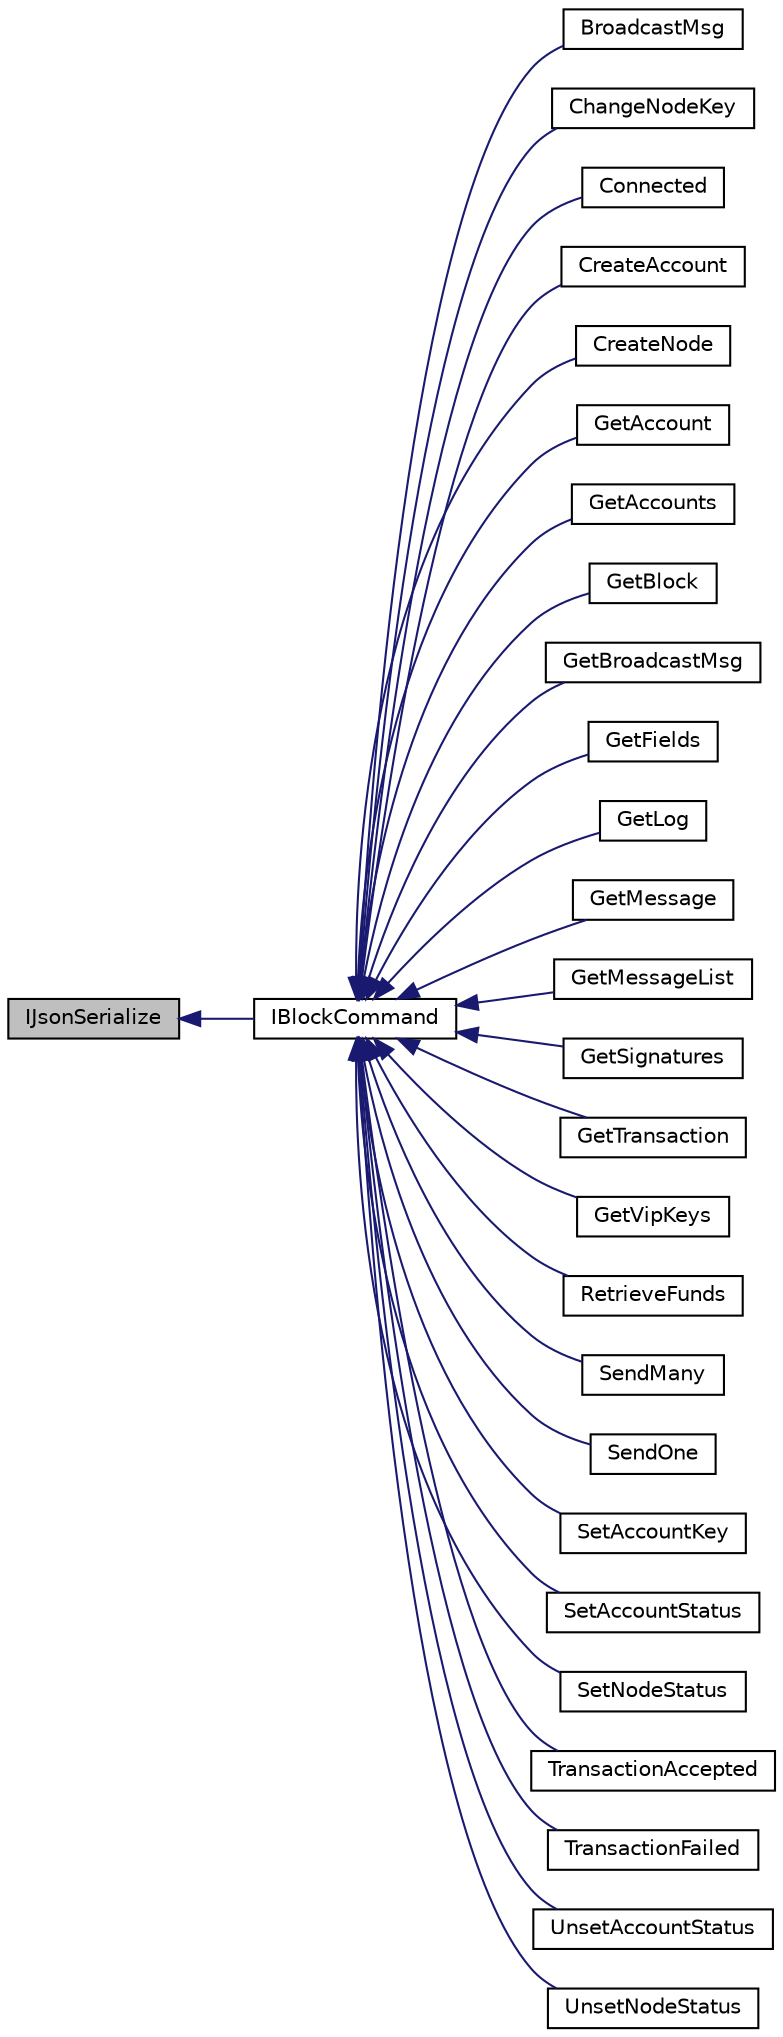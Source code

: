 digraph "IJsonSerialize"
{
  edge [fontname="Helvetica",fontsize="10",labelfontname="Helvetica",labelfontsize="10"];
  node [fontname="Helvetica",fontsize="10",shape=record];
  rankdir="LR";
  Node0 [label="IJsonSerialize",height=0.2,width=0.4,color="black", fillcolor="grey75", style="filled", fontcolor="black"];
  Node0 -> Node1 [dir="back",color="midnightblue",fontsize="10",style="solid",fontname="Helvetica"];
  Node1 [label="IBlockCommand",height=0.2,width=0.4,color="black", fillcolor="white", style="filled",URL="$class_i_block_command.html",tooltip="Base interface for command. It combain ICommand and IJsonSerialize Interface. "];
  Node1 -> Node2 [dir="back",color="midnightblue",fontsize="10",style="solid",fontname="Helvetica"];
  Node2 [label="BroadcastMsg",height=0.2,width=0.4,color="black", fillcolor="white", style="filled",URL="$class_broadcast_msg.html",tooltip="Broadcast command class. "];
  Node1 -> Node3 [dir="back",color="midnightblue",fontsize="10",style="solid",fontname="Helvetica"];
  Node3 [label="ChangeNodeKey",height=0.2,width=0.4,color="black", fillcolor="white", style="filled",URL="$class_change_node_key.html",tooltip="Class responsible for handling \"change_node_key\" command. "];
  Node1 -> Node4 [dir="back",color="midnightblue",fontsize="10",style="solid",fontname="Helvetica"];
  Node4 [label="Connected",height=0.2,width=0.4,color="black", fillcolor="white", style="filled",URL="$class_connected.html",tooltip="Connected message class. "];
  Node1 -> Node5 [dir="back",color="midnightblue",fontsize="10",style="solid",fontname="Helvetica"];
  Node5 [label="CreateAccount",height=0.2,width=0.4,color="black", fillcolor="white", style="filled",URL="$class_create_account.html"];
  Node1 -> Node6 [dir="back",color="midnightblue",fontsize="10",style="solid",fontname="Helvetica"];
  Node6 [label="CreateNode",height=0.2,width=0.4,color="black", fillcolor="white", style="filled",URL="$class_create_node.html",tooltip="Class responsible for handling \"get_me\" or \"get_acocunt\" command. "];
  Node1 -> Node7 [dir="back",color="midnightblue",fontsize="10",style="solid",fontname="Helvetica"];
  Node7 [label="GetAccount",height=0.2,width=0.4,color="black", fillcolor="white", style="filled",URL="$class_get_account.html",tooltip="Class responsible for handling \"get_me\" or \"get_acocunt\" command. "];
  Node1 -> Node8 [dir="back",color="midnightblue",fontsize="10",style="solid",fontname="Helvetica"];
  Node8 [label="GetAccounts",height=0.2,width=0.4,color="black", fillcolor="white", style="filled",URL="$class_get_accounts.html"];
  Node1 -> Node9 [dir="back",color="midnightblue",fontsize="10",style="solid",fontname="Helvetica"];
  Node9 [label="GetBlock",height=0.2,width=0.4,color="black", fillcolor="white", style="filled",URL="$class_get_block.html"];
  Node1 -> Node10 [dir="back",color="midnightblue",fontsize="10",style="solid",fontname="Helvetica"];
  Node10 [label="GetBroadcastMsg",height=0.2,width=0.4,color="black", fillcolor="white", style="filled",URL="$class_get_broadcast_msg.html",tooltip="Get broadcast command class. "];
  Node1 -> Node11 [dir="back",color="midnightblue",fontsize="10",style="solid",fontname="Helvetica"];
  Node11 [label="GetFields",height=0.2,width=0.4,color="black", fillcolor="white", style="filled",URL="$class_get_fields.html",tooltip="Readonly class (without connection to daemon, to obtain data fields of certain command typed as argum..."];
  Node1 -> Node12 [dir="back",color="midnightblue",fontsize="10",style="solid",fontname="Helvetica"];
  Node12 [label="GetLog",height=0.2,width=0.4,color="black", fillcolor="white", style="filled",URL="$class_get_log.html",tooltip="Class responsible for handling \"get_log\" command. "];
  Node1 -> Node13 [dir="back",color="midnightblue",fontsize="10",style="solid",fontname="Helvetica"];
  Node13 [label="GetMessage",height=0.2,width=0.4,color="black", fillcolor="white", style="filled",URL="$class_get_message.html",tooltip="Get message command class. "];
  Node1 -> Node14 [dir="back",color="midnightblue",fontsize="10",style="solid",fontname="Helvetica"];
  Node14 [label="GetMessageList",height=0.2,width=0.4,color="black", fillcolor="white", style="filled",URL="$class_get_message_list.html",tooltip="Get message list command class. "];
  Node1 -> Node15 [dir="back",color="midnightblue",fontsize="10",style="solid",fontname="Helvetica"];
  Node15 [label="GetSignatures",height=0.2,width=0.4,color="black", fillcolor="white", style="filled",URL="$class_get_signatures.html",tooltip="Class responsible for handling \"get_signatures\" command. "];
  Node1 -> Node16 [dir="back",color="midnightblue",fontsize="10",style="solid",fontname="Helvetica"];
  Node16 [label="GetTransaction",height=0.2,width=0.4,color="black", fillcolor="white", style="filled",URL="$class_get_transaction.html",tooltip="Get transaction command class. "];
  Node1 -> Node17 [dir="back",color="midnightblue",fontsize="10",style="solid",fontname="Helvetica"];
  Node17 [label="GetVipKeys",height=0.2,width=0.4,color="black", fillcolor="white", style="filled",URL="$class_get_vip_keys.html"];
  Node1 -> Node18 [dir="back",color="midnightblue",fontsize="10",style="solid",fontname="Helvetica"];
  Node18 [label="RetrieveFunds",height=0.2,width=0.4,color="black", fillcolor="white", style="filled",URL="$class_retrieve_funds.html",tooltip="Class responsible for handling \"retrieve_funds\" command. "];
  Node1 -> Node19 [dir="back",color="midnightblue",fontsize="10",style="solid",fontname="Helvetica"];
  Node19 [label="SendMany",height=0.2,width=0.4,color="black", fillcolor="white", style="filled",URL="$class_send_many.html"];
  Node1 -> Node20 [dir="back",color="midnightblue",fontsize="10",style="solid",fontname="Helvetica"];
  Node20 [label="SendOne",height=0.2,width=0.4,color="black", fillcolor="white", style="filled",URL="$class_send_one.html"];
  Node1 -> Node21 [dir="back",color="midnightblue",fontsize="10",style="solid",fontname="Helvetica"];
  Node21 [label="SetAccountKey",height=0.2,width=0.4,color="black", fillcolor="white", style="filled",URL="$class_set_account_key.html",tooltip="Class responsible for handling \"change_account_key\" command. "];
  Node1 -> Node22 [dir="back",color="midnightblue",fontsize="10",style="solid",fontname="Helvetica"];
  Node22 [label="SetAccountStatus",height=0.2,width=0.4,color="black", fillcolor="white", style="filled",URL="$class_set_account_status.html",tooltip="Class responsible for handling \"set_account_status\" command. "];
  Node1 -> Node23 [dir="back",color="midnightblue",fontsize="10",style="solid",fontname="Helvetica"];
  Node23 [label="SetNodeStatus",height=0.2,width=0.4,color="black", fillcolor="white", style="filled",URL="$class_set_node_status.html",tooltip="Class responsible for handling \"set_node_status\" command. "];
  Node1 -> Node24 [dir="back",color="midnightblue",fontsize="10",style="solid",fontname="Helvetica"];
  Node24 [label="TransactionAccepted",height=0.2,width=0.4,color="black", fillcolor="white", style="filled",URL="$class_transaction_accepted.html",tooltip="Transaction accepted TXSTYPE_UOK type. "];
  Node1 -> Node25 [dir="back",color="midnightblue",fontsize="10",style="solid",fontname="Helvetica"];
  Node25 [label="TransactionFailed",height=0.2,width=0.4,color="black", fillcolor="white", style="filled",URL="$class_transaction_failed.html",tooltip="Transaction failed TXSTYPE_NON type. "];
  Node1 -> Node26 [dir="back",color="midnightblue",fontsize="10",style="solid",fontname="Helvetica"];
  Node26 [label="UnsetAccountStatus",height=0.2,width=0.4,color="black", fillcolor="white", style="filled",URL="$class_unset_account_status.html",tooltip="Class responsible for handling \"unset_account_status\" command. "];
  Node1 -> Node27 [dir="back",color="midnightblue",fontsize="10",style="solid",fontname="Helvetica"];
  Node27 [label="UnsetNodeStatus",height=0.2,width=0.4,color="black", fillcolor="white", style="filled",URL="$class_unset_node_status.html",tooltip="Class responsible for handling \"unset_node_status\" command. "];
}
